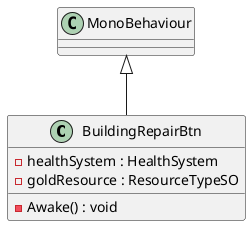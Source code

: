 @startuml
class BuildingRepairBtn {
    - healthSystem : HealthSystem
    - goldResource : ResourceTypeSO
    - Awake() : void
}
MonoBehaviour <|-- BuildingRepairBtn
@enduml
